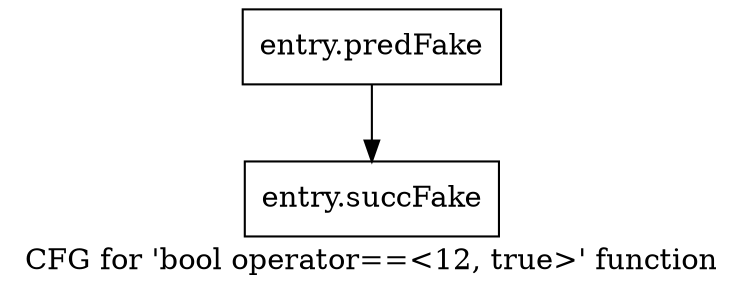 digraph "CFG for 'bool operator==\<12, true\>' function" {
	label="CFG for 'bool operator==\<12, true\>' function";

	Node0x3be8bb0 [shape=record,filename="",linenumber="",label="{entry.predFake}"];
	Node0x3be8bb0 -> Node0x3e97460[ callList="" memoryops="" filename="/tools/Xilinx/Vitis_HLS/2022.1/include/ap_int_base.h" execusionnum="3200"];
	Node0x3e97460 [shape=record,filename="/tools/Xilinx/Vitis_HLS/2022.1/include/ap_int_base.h",linenumber="1836",label="{entry.succFake}"];
}
